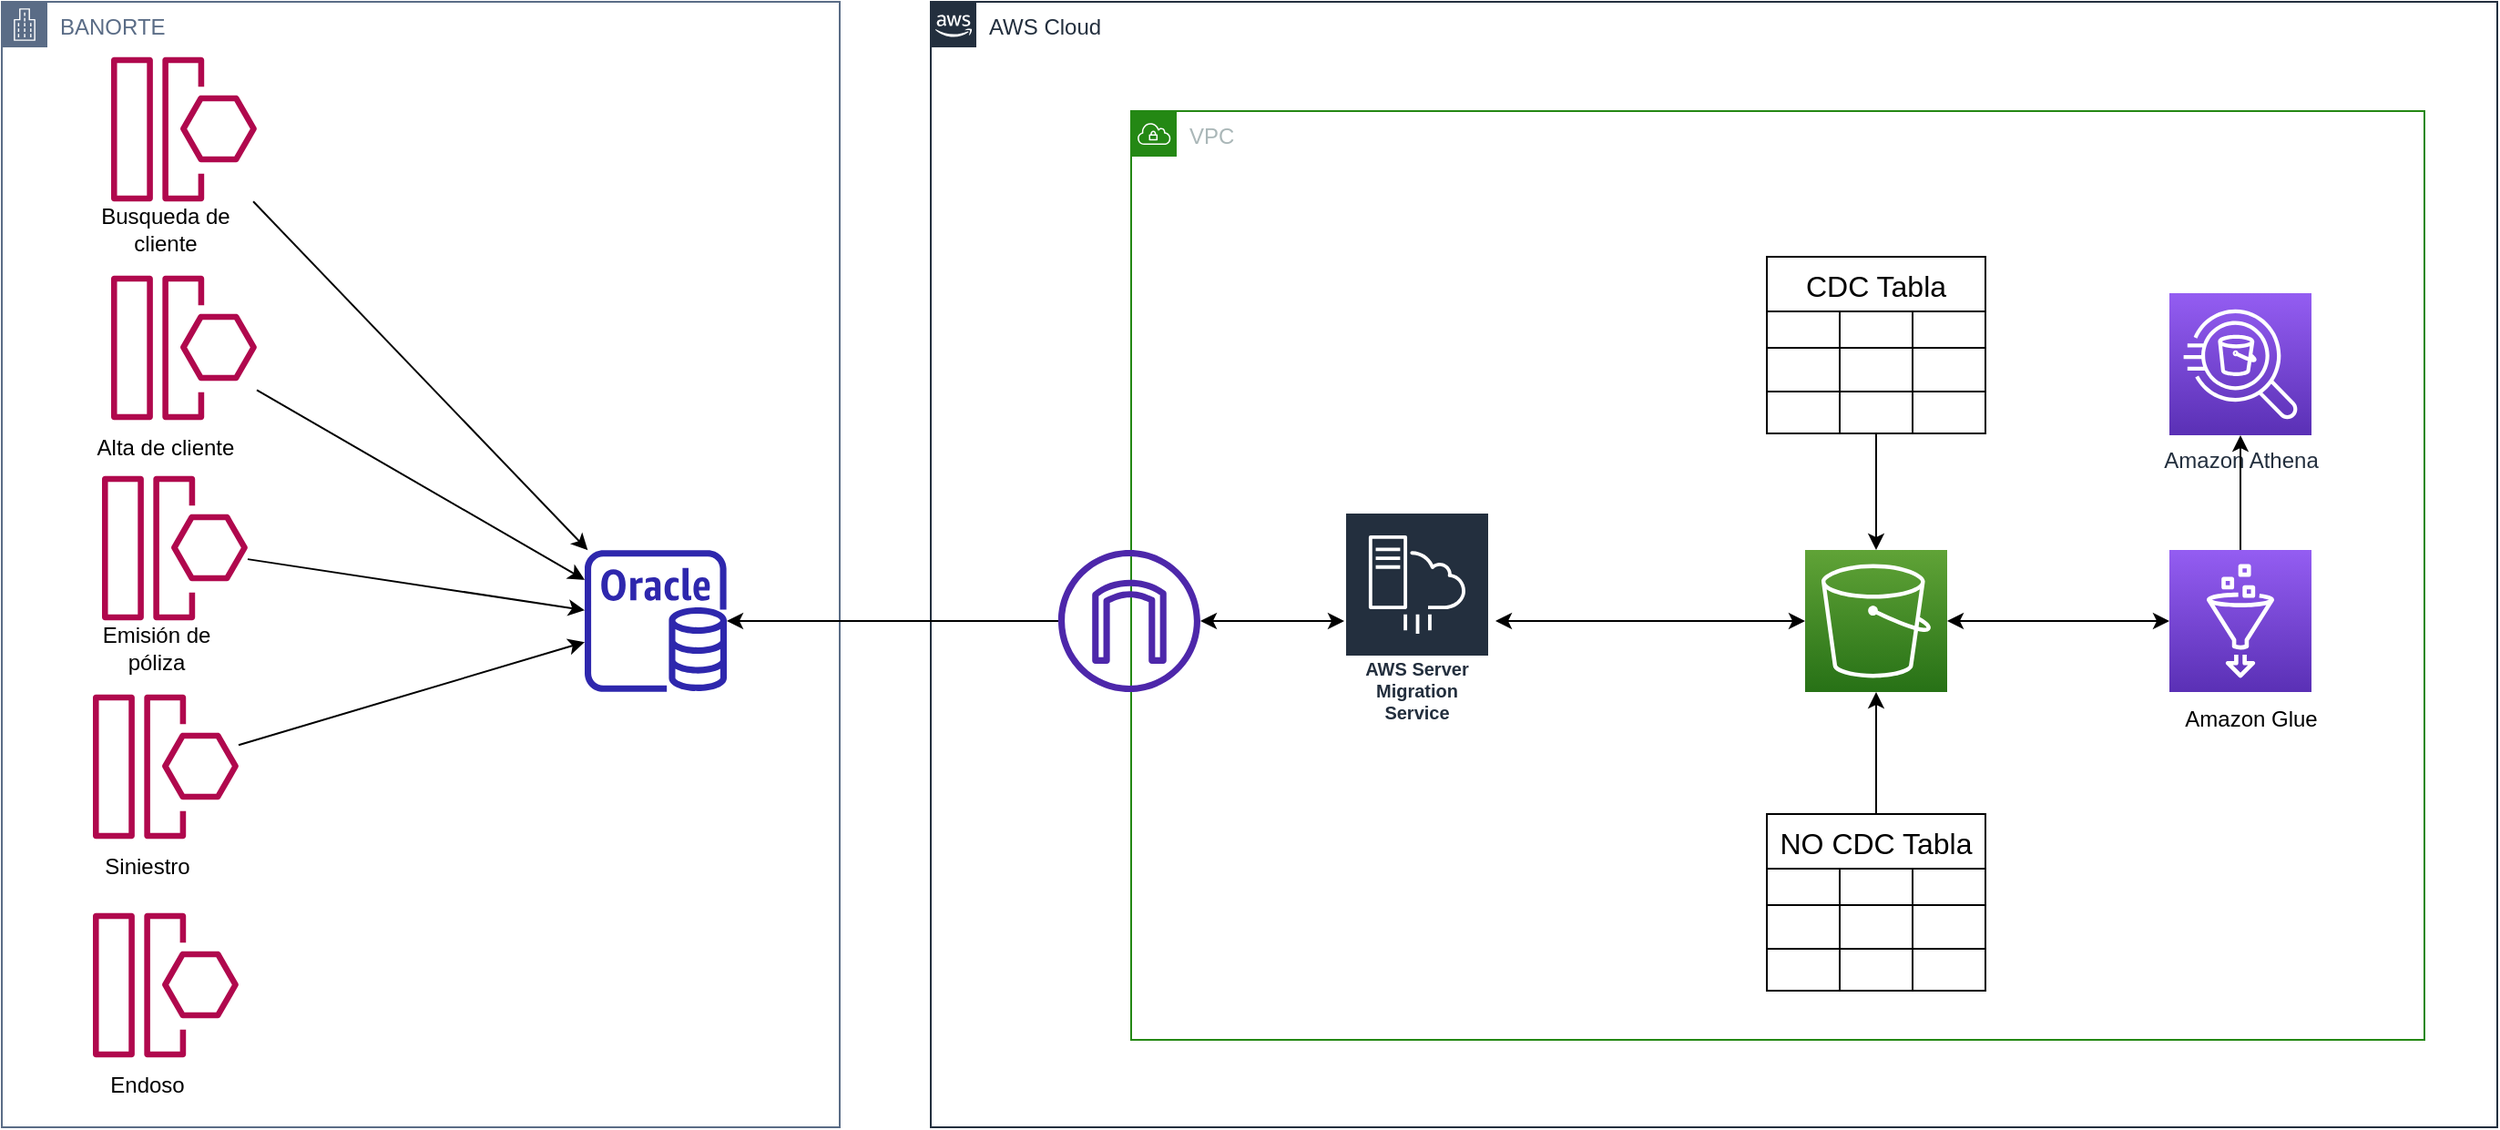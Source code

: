 <mxfile version="21.3.2" type="github">
  <diagram id="Ht1M8jgEwFfnCIfOTk4-" name="Page-1">
    <mxGraphModel dx="1173" dy="644" grid="1" gridSize="10" guides="1" tooltips="1" connect="1" arrows="1" fold="1" page="1" pageScale="1" pageWidth="1654" pageHeight="1169" math="0" shadow="0">
      <root>
        <mxCell id="0" />
        <mxCell id="1" parent="0" />
        <mxCell id="UEzPUAAOIrF-is8g5C7q-154" value="AWS Cloud" style="points=[[0,0],[0.25,0],[0.5,0],[0.75,0],[1,0],[1,0.25],[1,0.5],[1,0.75],[1,1],[0.75,1],[0.5,1],[0.25,1],[0,1],[0,0.75],[0,0.5],[0,0.25]];outlineConnect=0;gradientColor=none;html=1;whiteSpace=wrap;fontSize=12;fontStyle=0;shape=mxgraph.aws4.group;grIcon=mxgraph.aws4.group_aws_cloud_alt;strokeColor=#232F3E;fillColor=none;verticalAlign=top;align=left;spacingLeft=30;fontColor=#232F3E;dashed=0;labelBackgroundColor=#ffffff;container=1;pointerEvents=0;collapsible=0;recursiveResize=0;" parent="1" vertex="1">
          <mxGeometry x="600" y="90" width="860" height="618" as="geometry" />
        </mxCell>
        <mxCell id="deVg4nD5fg2ElZwjWmRX-4" value="VPC" style="points=[[0,0],[0.25,0],[0.5,0],[0.75,0],[1,0],[1,0.25],[1,0.5],[1,0.75],[1,1],[0.75,1],[0.5,1],[0.25,1],[0,1],[0,0.75],[0,0.5],[0,0.25]];outlineConnect=0;gradientColor=none;html=1;whiteSpace=wrap;fontSize=12;fontStyle=0;container=1;pointerEvents=0;collapsible=0;recursiveResize=0;shape=mxgraph.aws4.group;grIcon=mxgraph.aws4.group_vpc;strokeColor=#248814;fillColor=none;verticalAlign=top;align=left;spacingLeft=30;fontColor=#AAB7B8;dashed=0;" vertex="1" parent="UEzPUAAOIrF-is8g5C7q-154">
          <mxGeometry x="110" y="60" width="710" height="510" as="geometry" />
        </mxCell>
        <mxCell id="deVg4nD5fg2ElZwjWmRX-19" style="edgeStyle=orthogonalEdgeStyle;rounded=0;orthogonalLoop=1;jettySize=auto;html=1;startArrow=classic;startFill=1;" edge="1" parent="deVg4nD5fg2ElZwjWmRX-4" source="deVg4nD5fg2ElZwjWmRX-5" target="deVg4nD5fg2ElZwjWmRX-16">
          <mxGeometry relative="1" as="geometry" />
        </mxCell>
        <mxCell id="deVg4nD5fg2ElZwjWmRX-5" value="AWS Server Migration Service" style="sketch=0;outlineConnect=0;fontColor=#232F3E;gradientColor=none;strokeColor=#ffffff;fillColor=#232F3E;dashed=1;verticalLabelPosition=middle;verticalAlign=bottom;align=center;html=1;whiteSpace=wrap;fontSize=10;fontStyle=1;spacing=3;shape=mxgraph.aws4.productIcon;prIcon=mxgraph.aws4.server_migration_service;" vertex="1" parent="deVg4nD5fg2ElZwjWmRX-4">
          <mxGeometry x="117" y="220" width="80" height="120" as="geometry" />
        </mxCell>
        <mxCell id="deVg4nD5fg2ElZwjWmRX-9" style="edgeStyle=orthogonalEdgeStyle;rounded=0;orthogonalLoop=1;jettySize=auto;html=1;startArrow=classic;startFill=1;" edge="1" parent="deVg4nD5fg2ElZwjWmRX-4" source="deVg4nD5fg2ElZwjWmRX-7">
          <mxGeometry relative="1" as="geometry">
            <mxPoint x="200" y="280" as="targetPoint" />
          </mxGeometry>
        </mxCell>
        <mxCell id="deVg4nD5fg2ElZwjWmRX-15" style="edgeStyle=orthogonalEdgeStyle;rounded=0;orthogonalLoop=1;jettySize=auto;html=1;entryX=0;entryY=0.5;entryDx=0;entryDy=0;entryPerimeter=0;startArrow=classic;startFill=1;" edge="1" parent="deVg4nD5fg2ElZwjWmRX-4" source="deVg4nD5fg2ElZwjWmRX-7" target="deVg4nD5fg2ElZwjWmRX-11">
          <mxGeometry relative="1" as="geometry" />
        </mxCell>
        <mxCell id="deVg4nD5fg2ElZwjWmRX-7" value="" style="sketch=0;points=[[0,0,0],[0.25,0,0],[0.5,0,0],[0.75,0,0],[1,0,0],[0,1,0],[0.25,1,0],[0.5,1,0],[0.75,1,0],[1,1,0],[0,0.25,0],[0,0.5,0],[0,0.75,0],[1,0.25,0],[1,0.5,0],[1,0.75,0]];outlineConnect=0;fontColor=#232F3E;gradientColor=#60A337;gradientDirection=north;fillColor=#277116;strokeColor=#ffffff;dashed=0;verticalLabelPosition=bottom;verticalAlign=top;align=center;html=1;fontSize=12;fontStyle=0;aspect=fixed;shape=mxgraph.aws4.resourceIcon;resIcon=mxgraph.aws4.s3;" vertex="1" parent="deVg4nD5fg2ElZwjWmRX-4">
          <mxGeometry x="370" y="241" width="78" height="78" as="geometry" />
        </mxCell>
        <mxCell id="deVg4nD5fg2ElZwjWmRX-11" value="" style="sketch=0;points=[[0,0,0],[0.25,0,0],[0.5,0,0],[0.75,0,0],[1,0,0],[0,1,0],[0.25,1,0],[0.5,1,0],[0.75,1,0],[1,1,0],[0,0.25,0],[0,0.5,0],[0,0.75,0],[1,0.25,0],[1,0.5,0],[1,0.75,0]];outlineConnect=0;fontColor=#232F3E;gradientColor=#945DF2;gradientDirection=north;fillColor=#5A30B5;strokeColor=#ffffff;dashed=0;verticalLabelPosition=bottom;verticalAlign=top;align=center;html=1;fontSize=12;fontStyle=0;aspect=fixed;shape=mxgraph.aws4.resourceIcon;resIcon=mxgraph.aws4.glue;" vertex="1" parent="deVg4nD5fg2ElZwjWmRX-4">
          <mxGeometry x="570" y="241" width="78" height="78" as="geometry" />
        </mxCell>
        <mxCell id="deVg4nD5fg2ElZwjWmRX-12" value="Amazon Glue&lt;br&gt;" style="text;html=1;strokeColor=none;fillColor=none;align=center;verticalAlign=middle;whiteSpace=wrap;rounded=0;" vertex="1" parent="deVg4nD5fg2ElZwjWmRX-4">
          <mxGeometry x="570" y="319" width="90" height="30" as="geometry" />
        </mxCell>
        <mxCell id="deVg4nD5fg2ElZwjWmRX-13" value="Amazon Athena" style="outlineConnect=0;fontColor=#232F3E;gradientColor=#945DF2;gradientDirection=north;fillColor=#5A30B5;strokeColor=#ffffff;dashed=0;verticalLabelPosition=bottom;verticalAlign=top;align=center;html=1;fontSize=12;fontStyle=0;aspect=fixed;shape=mxgraph.aws4.resourceIcon;resIcon=mxgraph.aws4.athena;labelBackgroundColor=#ffffff;" vertex="1" parent="deVg4nD5fg2ElZwjWmRX-4">
          <mxGeometry x="570" y="100" width="78" height="78" as="geometry" />
        </mxCell>
        <mxCell id="deVg4nD5fg2ElZwjWmRX-14" style="edgeStyle=orthogonalEdgeStyle;rounded=0;orthogonalLoop=1;jettySize=auto;html=1;" edge="1" parent="deVg4nD5fg2ElZwjWmRX-4" source="deVg4nD5fg2ElZwjWmRX-11" target="deVg4nD5fg2ElZwjWmRX-13">
          <mxGeometry relative="1" as="geometry" />
        </mxCell>
        <mxCell id="deVg4nD5fg2ElZwjWmRX-16" value="" style="sketch=0;outlineConnect=0;fontColor=#232F3E;gradientColor=none;fillColor=#4D27AA;strokeColor=none;dashed=0;verticalLabelPosition=bottom;verticalAlign=top;align=center;html=1;fontSize=12;fontStyle=0;aspect=fixed;pointerEvents=1;shape=mxgraph.aws4.internet_gateway;" vertex="1" parent="deVg4nD5fg2ElZwjWmRX-4">
          <mxGeometry x="-40" y="241" width="78" height="78" as="geometry" />
        </mxCell>
        <mxCell id="deVg4nD5fg2ElZwjWmRX-44" style="edgeStyle=orthogonalEdgeStyle;rounded=0;orthogonalLoop=1;jettySize=auto;html=1;entryX=0.5;entryY=0;entryDx=0;entryDy=0;entryPerimeter=0;" edge="1" parent="deVg4nD5fg2ElZwjWmRX-4" source="deVg4nD5fg2ElZwjWmRX-31" target="deVg4nD5fg2ElZwjWmRX-7">
          <mxGeometry relative="1" as="geometry" />
        </mxCell>
        <mxCell id="deVg4nD5fg2ElZwjWmRX-31" value="CDC Tabla" style="shape=table;startSize=30;container=1;collapsible=0;childLayout=tableLayout;strokeColor=default;fontSize=16;" vertex="1" parent="deVg4nD5fg2ElZwjWmRX-4">
          <mxGeometry x="349" y="80" width="120" height="97" as="geometry" />
        </mxCell>
        <mxCell id="deVg4nD5fg2ElZwjWmRX-32" value="" style="shape=tableRow;horizontal=0;startSize=0;swimlaneHead=0;swimlaneBody=0;strokeColor=inherit;top=0;left=0;bottom=0;right=0;collapsible=0;dropTarget=0;fillColor=none;points=[[0,0.5],[1,0.5]];portConstraint=eastwest;fontSize=16;" vertex="1" parent="deVg4nD5fg2ElZwjWmRX-31">
          <mxGeometry y="30" width="120" height="20" as="geometry" />
        </mxCell>
        <mxCell id="deVg4nD5fg2ElZwjWmRX-33" value="" style="shape=partialRectangle;html=1;whiteSpace=wrap;connectable=0;strokeColor=inherit;overflow=hidden;fillColor=none;top=0;left=0;bottom=0;right=0;pointerEvents=1;fontSize=16;" vertex="1" parent="deVg4nD5fg2ElZwjWmRX-32">
          <mxGeometry width="40" height="20" as="geometry">
            <mxRectangle width="40" height="20" as="alternateBounds" />
          </mxGeometry>
        </mxCell>
        <mxCell id="deVg4nD5fg2ElZwjWmRX-34" value="" style="shape=partialRectangle;html=1;whiteSpace=wrap;connectable=0;strokeColor=inherit;overflow=hidden;fillColor=none;top=0;left=0;bottom=0;right=0;pointerEvents=1;fontSize=16;" vertex="1" parent="deVg4nD5fg2ElZwjWmRX-32">
          <mxGeometry x="40" width="40" height="20" as="geometry">
            <mxRectangle width="40" height="20" as="alternateBounds" />
          </mxGeometry>
        </mxCell>
        <mxCell id="deVg4nD5fg2ElZwjWmRX-35" value="" style="shape=partialRectangle;html=1;whiteSpace=wrap;connectable=0;strokeColor=inherit;overflow=hidden;fillColor=none;top=0;left=0;bottom=0;right=0;pointerEvents=1;fontSize=16;" vertex="1" parent="deVg4nD5fg2ElZwjWmRX-32">
          <mxGeometry x="80" width="40" height="20" as="geometry">
            <mxRectangle width="40" height="20" as="alternateBounds" />
          </mxGeometry>
        </mxCell>
        <mxCell id="deVg4nD5fg2ElZwjWmRX-36" value="" style="shape=tableRow;horizontal=0;startSize=0;swimlaneHead=0;swimlaneBody=0;strokeColor=inherit;top=0;left=0;bottom=0;right=0;collapsible=0;dropTarget=0;fillColor=none;points=[[0,0.5],[1,0.5]];portConstraint=eastwest;fontSize=16;" vertex="1" parent="deVg4nD5fg2ElZwjWmRX-31">
          <mxGeometry y="50" width="120" height="24" as="geometry" />
        </mxCell>
        <mxCell id="deVg4nD5fg2ElZwjWmRX-37" value="" style="shape=partialRectangle;html=1;whiteSpace=wrap;connectable=0;strokeColor=inherit;overflow=hidden;fillColor=none;top=0;left=0;bottom=0;right=0;pointerEvents=1;fontSize=16;" vertex="1" parent="deVg4nD5fg2ElZwjWmRX-36">
          <mxGeometry width="40" height="24" as="geometry">
            <mxRectangle width="40" height="24" as="alternateBounds" />
          </mxGeometry>
        </mxCell>
        <mxCell id="deVg4nD5fg2ElZwjWmRX-38" value="" style="shape=partialRectangle;html=1;whiteSpace=wrap;connectable=0;strokeColor=inherit;overflow=hidden;fillColor=none;top=0;left=0;bottom=0;right=0;pointerEvents=1;fontSize=16;" vertex="1" parent="deVg4nD5fg2ElZwjWmRX-36">
          <mxGeometry x="40" width="40" height="24" as="geometry">
            <mxRectangle width="40" height="24" as="alternateBounds" />
          </mxGeometry>
        </mxCell>
        <mxCell id="deVg4nD5fg2ElZwjWmRX-39" value="" style="shape=partialRectangle;html=1;whiteSpace=wrap;connectable=0;strokeColor=inherit;overflow=hidden;fillColor=none;top=0;left=0;bottom=0;right=0;pointerEvents=1;fontSize=16;" vertex="1" parent="deVg4nD5fg2ElZwjWmRX-36">
          <mxGeometry x="80" width="40" height="24" as="geometry">
            <mxRectangle width="40" height="24" as="alternateBounds" />
          </mxGeometry>
        </mxCell>
        <mxCell id="deVg4nD5fg2ElZwjWmRX-40" value="" style="shape=tableRow;horizontal=0;startSize=0;swimlaneHead=0;swimlaneBody=0;strokeColor=inherit;top=0;left=0;bottom=0;right=0;collapsible=0;dropTarget=0;fillColor=none;points=[[0,0.5],[1,0.5]];portConstraint=eastwest;fontSize=16;" vertex="1" parent="deVg4nD5fg2ElZwjWmRX-31">
          <mxGeometry y="74" width="120" height="23" as="geometry" />
        </mxCell>
        <mxCell id="deVg4nD5fg2ElZwjWmRX-41" value="" style="shape=partialRectangle;html=1;whiteSpace=wrap;connectable=0;strokeColor=inherit;overflow=hidden;fillColor=none;top=0;left=0;bottom=0;right=0;pointerEvents=1;fontSize=16;" vertex="1" parent="deVg4nD5fg2ElZwjWmRX-40">
          <mxGeometry width="40" height="23" as="geometry">
            <mxRectangle width="40" height="23" as="alternateBounds" />
          </mxGeometry>
        </mxCell>
        <mxCell id="deVg4nD5fg2ElZwjWmRX-42" value="" style="shape=partialRectangle;html=1;whiteSpace=wrap;connectable=0;strokeColor=inherit;overflow=hidden;fillColor=none;top=0;left=0;bottom=0;right=0;pointerEvents=1;fontSize=16;" vertex="1" parent="deVg4nD5fg2ElZwjWmRX-40">
          <mxGeometry x="40" width="40" height="23" as="geometry">
            <mxRectangle width="40" height="23" as="alternateBounds" />
          </mxGeometry>
        </mxCell>
        <mxCell id="deVg4nD5fg2ElZwjWmRX-43" value="" style="shape=partialRectangle;html=1;whiteSpace=wrap;connectable=0;strokeColor=inherit;overflow=hidden;fillColor=none;top=0;left=0;bottom=0;right=0;pointerEvents=1;fontSize=16;" vertex="1" parent="deVg4nD5fg2ElZwjWmRX-40">
          <mxGeometry x="80" width="40" height="23" as="geometry">
            <mxRectangle width="40" height="23" as="alternateBounds" />
          </mxGeometry>
        </mxCell>
        <mxCell id="deVg4nD5fg2ElZwjWmRX-58" style="edgeStyle=orthogonalEdgeStyle;rounded=0;orthogonalLoop=1;jettySize=auto;html=1;" edge="1" parent="deVg4nD5fg2ElZwjWmRX-4" source="deVg4nD5fg2ElZwjWmRX-45" target="deVg4nD5fg2ElZwjWmRX-7">
          <mxGeometry relative="1" as="geometry" />
        </mxCell>
        <mxCell id="deVg4nD5fg2ElZwjWmRX-45" value="NO CDC Tabla" style="shape=table;startSize=30;container=1;collapsible=0;childLayout=tableLayout;strokeColor=default;fontSize=16;" vertex="1" parent="deVg4nD5fg2ElZwjWmRX-4">
          <mxGeometry x="349" y="386" width="120" height="97" as="geometry" />
        </mxCell>
        <mxCell id="deVg4nD5fg2ElZwjWmRX-46" value="" style="shape=tableRow;horizontal=0;startSize=0;swimlaneHead=0;swimlaneBody=0;strokeColor=inherit;top=0;left=0;bottom=0;right=0;collapsible=0;dropTarget=0;fillColor=none;points=[[0,0.5],[1,0.5]];portConstraint=eastwest;fontSize=16;" vertex="1" parent="deVg4nD5fg2ElZwjWmRX-45">
          <mxGeometry y="30" width="120" height="20" as="geometry" />
        </mxCell>
        <mxCell id="deVg4nD5fg2ElZwjWmRX-47" value="" style="shape=partialRectangle;html=1;whiteSpace=wrap;connectable=0;strokeColor=inherit;overflow=hidden;fillColor=none;top=0;left=0;bottom=0;right=0;pointerEvents=1;fontSize=16;" vertex="1" parent="deVg4nD5fg2ElZwjWmRX-46">
          <mxGeometry width="40" height="20" as="geometry">
            <mxRectangle width="40" height="20" as="alternateBounds" />
          </mxGeometry>
        </mxCell>
        <mxCell id="deVg4nD5fg2ElZwjWmRX-48" value="" style="shape=partialRectangle;html=1;whiteSpace=wrap;connectable=0;strokeColor=inherit;overflow=hidden;fillColor=none;top=0;left=0;bottom=0;right=0;pointerEvents=1;fontSize=16;" vertex="1" parent="deVg4nD5fg2ElZwjWmRX-46">
          <mxGeometry x="40" width="40" height="20" as="geometry">
            <mxRectangle width="40" height="20" as="alternateBounds" />
          </mxGeometry>
        </mxCell>
        <mxCell id="deVg4nD5fg2ElZwjWmRX-49" value="" style="shape=partialRectangle;html=1;whiteSpace=wrap;connectable=0;strokeColor=inherit;overflow=hidden;fillColor=none;top=0;left=0;bottom=0;right=0;pointerEvents=1;fontSize=16;" vertex="1" parent="deVg4nD5fg2ElZwjWmRX-46">
          <mxGeometry x="80" width="40" height="20" as="geometry">
            <mxRectangle width="40" height="20" as="alternateBounds" />
          </mxGeometry>
        </mxCell>
        <mxCell id="deVg4nD5fg2ElZwjWmRX-50" value="" style="shape=tableRow;horizontal=0;startSize=0;swimlaneHead=0;swimlaneBody=0;strokeColor=inherit;top=0;left=0;bottom=0;right=0;collapsible=0;dropTarget=0;fillColor=none;points=[[0,0.5],[1,0.5]];portConstraint=eastwest;fontSize=16;" vertex="1" parent="deVg4nD5fg2ElZwjWmRX-45">
          <mxGeometry y="50" width="120" height="24" as="geometry" />
        </mxCell>
        <mxCell id="deVg4nD5fg2ElZwjWmRX-51" value="" style="shape=partialRectangle;html=1;whiteSpace=wrap;connectable=0;strokeColor=inherit;overflow=hidden;fillColor=none;top=0;left=0;bottom=0;right=0;pointerEvents=1;fontSize=16;" vertex="1" parent="deVg4nD5fg2ElZwjWmRX-50">
          <mxGeometry width="40" height="24" as="geometry">
            <mxRectangle width="40" height="24" as="alternateBounds" />
          </mxGeometry>
        </mxCell>
        <mxCell id="deVg4nD5fg2ElZwjWmRX-52" value="" style="shape=partialRectangle;html=1;whiteSpace=wrap;connectable=0;strokeColor=inherit;overflow=hidden;fillColor=none;top=0;left=0;bottom=0;right=0;pointerEvents=1;fontSize=16;" vertex="1" parent="deVg4nD5fg2ElZwjWmRX-50">
          <mxGeometry x="40" width="40" height="24" as="geometry">
            <mxRectangle width="40" height="24" as="alternateBounds" />
          </mxGeometry>
        </mxCell>
        <mxCell id="deVg4nD5fg2ElZwjWmRX-53" value="" style="shape=partialRectangle;html=1;whiteSpace=wrap;connectable=0;strokeColor=inherit;overflow=hidden;fillColor=none;top=0;left=0;bottom=0;right=0;pointerEvents=1;fontSize=16;" vertex="1" parent="deVg4nD5fg2ElZwjWmRX-50">
          <mxGeometry x="80" width="40" height="24" as="geometry">
            <mxRectangle width="40" height="24" as="alternateBounds" />
          </mxGeometry>
        </mxCell>
        <mxCell id="deVg4nD5fg2ElZwjWmRX-54" value="" style="shape=tableRow;horizontal=0;startSize=0;swimlaneHead=0;swimlaneBody=0;strokeColor=inherit;top=0;left=0;bottom=0;right=0;collapsible=0;dropTarget=0;fillColor=none;points=[[0,0.5],[1,0.5]];portConstraint=eastwest;fontSize=16;" vertex="1" parent="deVg4nD5fg2ElZwjWmRX-45">
          <mxGeometry y="74" width="120" height="23" as="geometry" />
        </mxCell>
        <mxCell id="deVg4nD5fg2ElZwjWmRX-55" value="" style="shape=partialRectangle;html=1;whiteSpace=wrap;connectable=0;strokeColor=inherit;overflow=hidden;fillColor=none;top=0;left=0;bottom=0;right=0;pointerEvents=1;fontSize=16;" vertex="1" parent="deVg4nD5fg2ElZwjWmRX-54">
          <mxGeometry width="40" height="23" as="geometry">
            <mxRectangle width="40" height="23" as="alternateBounds" />
          </mxGeometry>
        </mxCell>
        <mxCell id="deVg4nD5fg2ElZwjWmRX-56" value="" style="shape=partialRectangle;html=1;whiteSpace=wrap;connectable=0;strokeColor=inherit;overflow=hidden;fillColor=none;top=0;left=0;bottom=0;right=0;pointerEvents=1;fontSize=16;" vertex="1" parent="deVg4nD5fg2ElZwjWmRX-54">
          <mxGeometry x="40" width="40" height="23" as="geometry">
            <mxRectangle width="40" height="23" as="alternateBounds" />
          </mxGeometry>
        </mxCell>
        <mxCell id="deVg4nD5fg2ElZwjWmRX-57" value="" style="shape=partialRectangle;html=1;whiteSpace=wrap;connectable=0;strokeColor=inherit;overflow=hidden;fillColor=none;top=0;left=0;bottom=0;right=0;pointerEvents=1;fontSize=16;" vertex="1" parent="deVg4nD5fg2ElZwjWmRX-54">
          <mxGeometry x="80" width="40" height="23" as="geometry">
            <mxRectangle width="40" height="23" as="alternateBounds" />
          </mxGeometry>
        </mxCell>
        <mxCell id="deVg4nD5fg2ElZwjWmRX-3" value="BANORTE" style="points=[[0,0],[0.25,0],[0.5,0],[0.75,0],[1,0],[1,0.25],[1,0.5],[1,0.75],[1,1],[0.75,1],[0.5,1],[0.25,1],[0,1],[0,0.75],[0,0.5],[0,0.25]];outlineConnect=0;gradientColor=none;html=1;whiteSpace=wrap;fontSize=12;fontStyle=0;container=1;pointerEvents=0;collapsible=0;recursiveResize=0;shape=mxgraph.aws4.group;grIcon=mxgraph.aws4.group_corporate_data_center;strokeColor=#5A6C86;fillColor=none;verticalAlign=top;align=left;spacingLeft=30;fontColor=#5A6C86;dashed=0;" vertex="1" parent="1">
          <mxGeometry x="90" y="90" width="460" height="618" as="geometry" />
        </mxCell>
        <mxCell id="deVg4nD5fg2ElZwjWmRX-63" style="rounded=0;orthogonalLoop=1;jettySize=auto;html=1;" edge="1" parent="deVg4nD5fg2ElZwjWmRX-3" source="deVg4nD5fg2ElZwjWmRX-21" target="deVg4nD5fg2ElZwjWmRX-61">
          <mxGeometry relative="1" as="geometry" />
        </mxCell>
        <mxCell id="deVg4nD5fg2ElZwjWmRX-21" value="" style="sketch=0;outlineConnect=0;fontColor=#232F3E;gradientColor=none;fillColor=#B0084D;strokeColor=none;dashed=0;verticalLabelPosition=bottom;verticalAlign=top;align=center;html=1;fontSize=12;fontStyle=0;aspect=fixed;pointerEvents=1;shape=mxgraph.aws4.event_resource;labelBackgroundColor=none;fontFamily=Helvetica;overflow=visible;snapToPoint=0;portConstraintRotation=0;treeFolding=0;labelBorderColor=none;" vertex="1" parent="deVg4nD5fg2ElZwjWmRX-3">
          <mxGeometry x="60" y="30" width="80" height="80" as="geometry" />
        </mxCell>
        <mxCell id="deVg4nD5fg2ElZwjWmRX-22" value="Busqueda de cliente" style="text;html=1;strokeColor=none;fillColor=none;align=center;verticalAlign=middle;whiteSpace=wrap;rounded=0;fontFamily=Helvetica;" vertex="1" parent="deVg4nD5fg2ElZwjWmRX-3">
          <mxGeometry x="50" y="110" width="80" height="30" as="geometry" />
        </mxCell>
        <mxCell id="deVg4nD5fg2ElZwjWmRX-64" style="rounded=0;orthogonalLoop=1;jettySize=auto;html=1;" edge="1" parent="deVg4nD5fg2ElZwjWmRX-3" source="deVg4nD5fg2ElZwjWmRX-23" target="deVg4nD5fg2ElZwjWmRX-61">
          <mxGeometry relative="1" as="geometry" />
        </mxCell>
        <mxCell id="deVg4nD5fg2ElZwjWmRX-23" value="" style="sketch=0;outlineConnect=0;fontColor=#232F3E;gradientColor=none;fillColor=#B0084D;strokeColor=none;dashed=0;verticalLabelPosition=bottom;verticalAlign=top;align=center;html=1;fontSize=12;fontStyle=0;aspect=fixed;pointerEvents=1;shape=mxgraph.aws4.event_resource;labelBackgroundColor=none;fontFamily=Helvetica;overflow=visible;snapToPoint=0;portConstraintRotation=0;treeFolding=0;labelBorderColor=none;" vertex="1" parent="deVg4nD5fg2ElZwjWmRX-3">
          <mxGeometry x="60" y="150" width="80" height="80" as="geometry" />
        </mxCell>
        <mxCell id="deVg4nD5fg2ElZwjWmRX-24" value="Alta de cliente" style="text;html=1;strokeColor=none;fillColor=none;align=center;verticalAlign=middle;whiteSpace=wrap;rounded=0;fontFamily=Helvetica;" vertex="1" parent="deVg4nD5fg2ElZwjWmRX-3">
          <mxGeometry x="50" y="230" width="80" height="30" as="geometry" />
        </mxCell>
        <mxCell id="deVg4nD5fg2ElZwjWmRX-65" style="rounded=0;orthogonalLoop=1;jettySize=auto;html=1;" edge="1" parent="deVg4nD5fg2ElZwjWmRX-3" source="deVg4nD5fg2ElZwjWmRX-25" target="deVg4nD5fg2ElZwjWmRX-61">
          <mxGeometry relative="1" as="geometry" />
        </mxCell>
        <mxCell id="deVg4nD5fg2ElZwjWmRX-25" value="" style="sketch=0;outlineConnect=0;fontColor=#232F3E;gradientColor=none;fillColor=#B0084D;strokeColor=none;dashed=0;verticalLabelPosition=bottom;verticalAlign=top;align=center;html=1;fontSize=12;fontStyle=0;aspect=fixed;pointerEvents=1;shape=mxgraph.aws4.event_resource;labelBackgroundColor=none;fontFamily=Helvetica;overflow=visible;snapToPoint=0;portConstraintRotation=0;treeFolding=0;labelBorderColor=none;" vertex="1" parent="deVg4nD5fg2ElZwjWmRX-3">
          <mxGeometry x="55" y="260" width="80" height="80" as="geometry" />
        </mxCell>
        <mxCell id="deVg4nD5fg2ElZwjWmRX-26" value="Emisión de póliza" style="text;html=1;strokeColor=none;fillColor=none;align=center;verticalAlign=middle;whiteSpace=wrap;rounded=0;fontFamily=Helvetica;" vertex="1" parent="deVg4nD5fg2ElZwjWmRX-3">
          <mxGeometry x="45" y="340" width="80" height="30" as="geometry" />
        </mxCell>
        <mxCell id="deVg4nD5fg2ElZwjWmRX-66" style="rounded=0;orthogonalLoop=1;jettySize=auto;html=1;" edge="1" parent="deVg4nD5fg2ElZwjWmRX-3" source="deVg4nD5fg2ElZwjWmRX-27" target="deVg4nD5fg2ElZwjWmRX-61">
          <mxGeometry relative="1" as="geometry" />
        </mxCell>
        <mxCell id="deVg4nD5fg2ElZwjWmRX-27" value="" style="sketch=0;outlineConnect=0;fontColor=#232F3E;gradientColor=none;fillColor=#B0084D;strokeColor=none;dashed=0;verticalLabelPosition=bottom;verticalAlign=top;align=center;html=1;fontSize=12;fontStyle=0;aspect=fixed;pointerEvents=1;shape=mxgraph.aws4.event_resource;labelBackgroundColor=none;fontFamily=Helvetica;overflow=visible;snapToPoint=0;portConstraintRotation=0;treeFolding=0;labelBorderColor=none;" vertex="1" parent="deVg4nD5fg2ElZwjWmRX-3">
          <mxGeometry x="50" y="380" width="80" height="80" as="geometry" />
        </mxCell>
        <mxCell id="deVg4nD5fg2ElZwjWmRX-28" value="Siniestro" style="text;html=1;strokeColor=none;fillColor=none;align=center;verticalAlign=middle;whiteSpace=wrap;rounded=0;fontFamily=Helvetica;" vertex="1" parent="deVg4nD5fg2ElZwjWmRX-3">
          <mxGeometry x="40" y="460" width="80" height="30" as="geometry" />
        </mxCell>
        <mxCell id="deVg4nD5fg2ElZwjWmRX-29" value="" style="sketch=0;outlineConnect=0;fontColor=#232F3E;gradientColor=none;fillColor=#B0084D;strokeColor=none;dashed=0;verticalLabelPosition=bottom;verticalAlign=top;align=center;html=1;fontSize=12;fontStyle=0;aspect=fixed;pointerEvents=1;shape=mxgraph.aws4.event_resource;labelBackgroundColor=none;fontFamily=Helvetica;overflow=visible;snapToPoint=0;portConstraintRotation=0;treeFolding=0;labelBorderColor=none;" vertex="1" parent="deVg4nD5fg2ElZwjWmRX-3">
          <mxGeometry x="50" y="500" width="80" height="80" as="geometry" />
        </mxCell>
        <mxCell id="deVg4nD5fg2ElZwjWmRX-30" value="Endoso" style="text;html=1;strokeColor=none;fillColor=none;align=center;verticalAlign=middle;whiteSpace=wrap;rounded=0;fontFamily=Helvetica;" vertex="1" parent="deVg4nD5fg2ElZwjWmRX-3">
          <mxGeometry x="40" y="580" width="80" height="30" as="geometry" />
        </mxCell>
        <mxCell id="deVg4nD5fg2ElZwjWmRX-61" value="" style="sketch=0;outlineConnect=0;fontColor=#232F3E;gradientColor=none;fillColor=#2E27AD;strokeColor=none;dashed=0;verticalLabelPosition=bottom;verticalAlign=top;align=center;html=1;fontSize=12;fontStyle=0;aspect=fixed;pointerEvents=1;shape=mxgraph.aws4.rds_oracle_instance;" vertex="1" parent="deVg4nD5fg2ElZwjWmRX-3">
          <mxGeometry x="320" y="301" width="78" height="78" as="geometry" />
        </mxCell>
        <mxCell id="deVg4nD5fg2ElZwjWmRX-62" style="edgeStyle=orthogonalEdgeStyle;rounded=0;orthogonalLoop=1;jettySize=auto;html=1;" edge="1" parent="1" source="deVg4nD5fg2ElZwjWmRX-16" target="deVg4nD5fg2ElZwjWmRX-61">
          <mxGeometry relative="1" as="geometry" />
        </mxCell>
      </root>
    </mxGraphModel>
  </diagram>
</mxfile>
